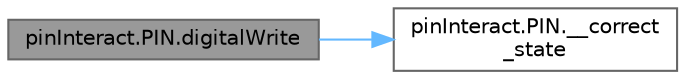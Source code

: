 digraph "pinInteract.PIN.digitalWrite"
{
 // LATEX_PDF_SIZE
  bgcolor="transparent";
  edge [fontname=Helvetica,fontsize=10,labelfontname=Helvetica,labelfontsize=10];
  node [fontname=Helvetica,fontsize=10,shape=box,height=0.2,width=0.4];
  rankdir="LR";
  Node1 [id="Node000001",label="pinInteract.PIN.digitalWrite",height=0.2,width=0.4,color="gray40", fillcolor="grey60", style="filled", fontcolor="black",tooltip=" "];
  Node1 -> Node2 [id="edge2_Node000001_Node000002",color="steelblue1",style="solid",tooltip=" "];
  Node2 [id="Node000002",label="pinInteract.PIN.__correct\l_state",height=0.2,width=0.4,color="grey40", fillcolor="white", style="filled",URL="$classpin_interact_1_1_p_i_n.html#af75dc52555edce22fd3dad2082da81ba",tooltip=" "];
}
